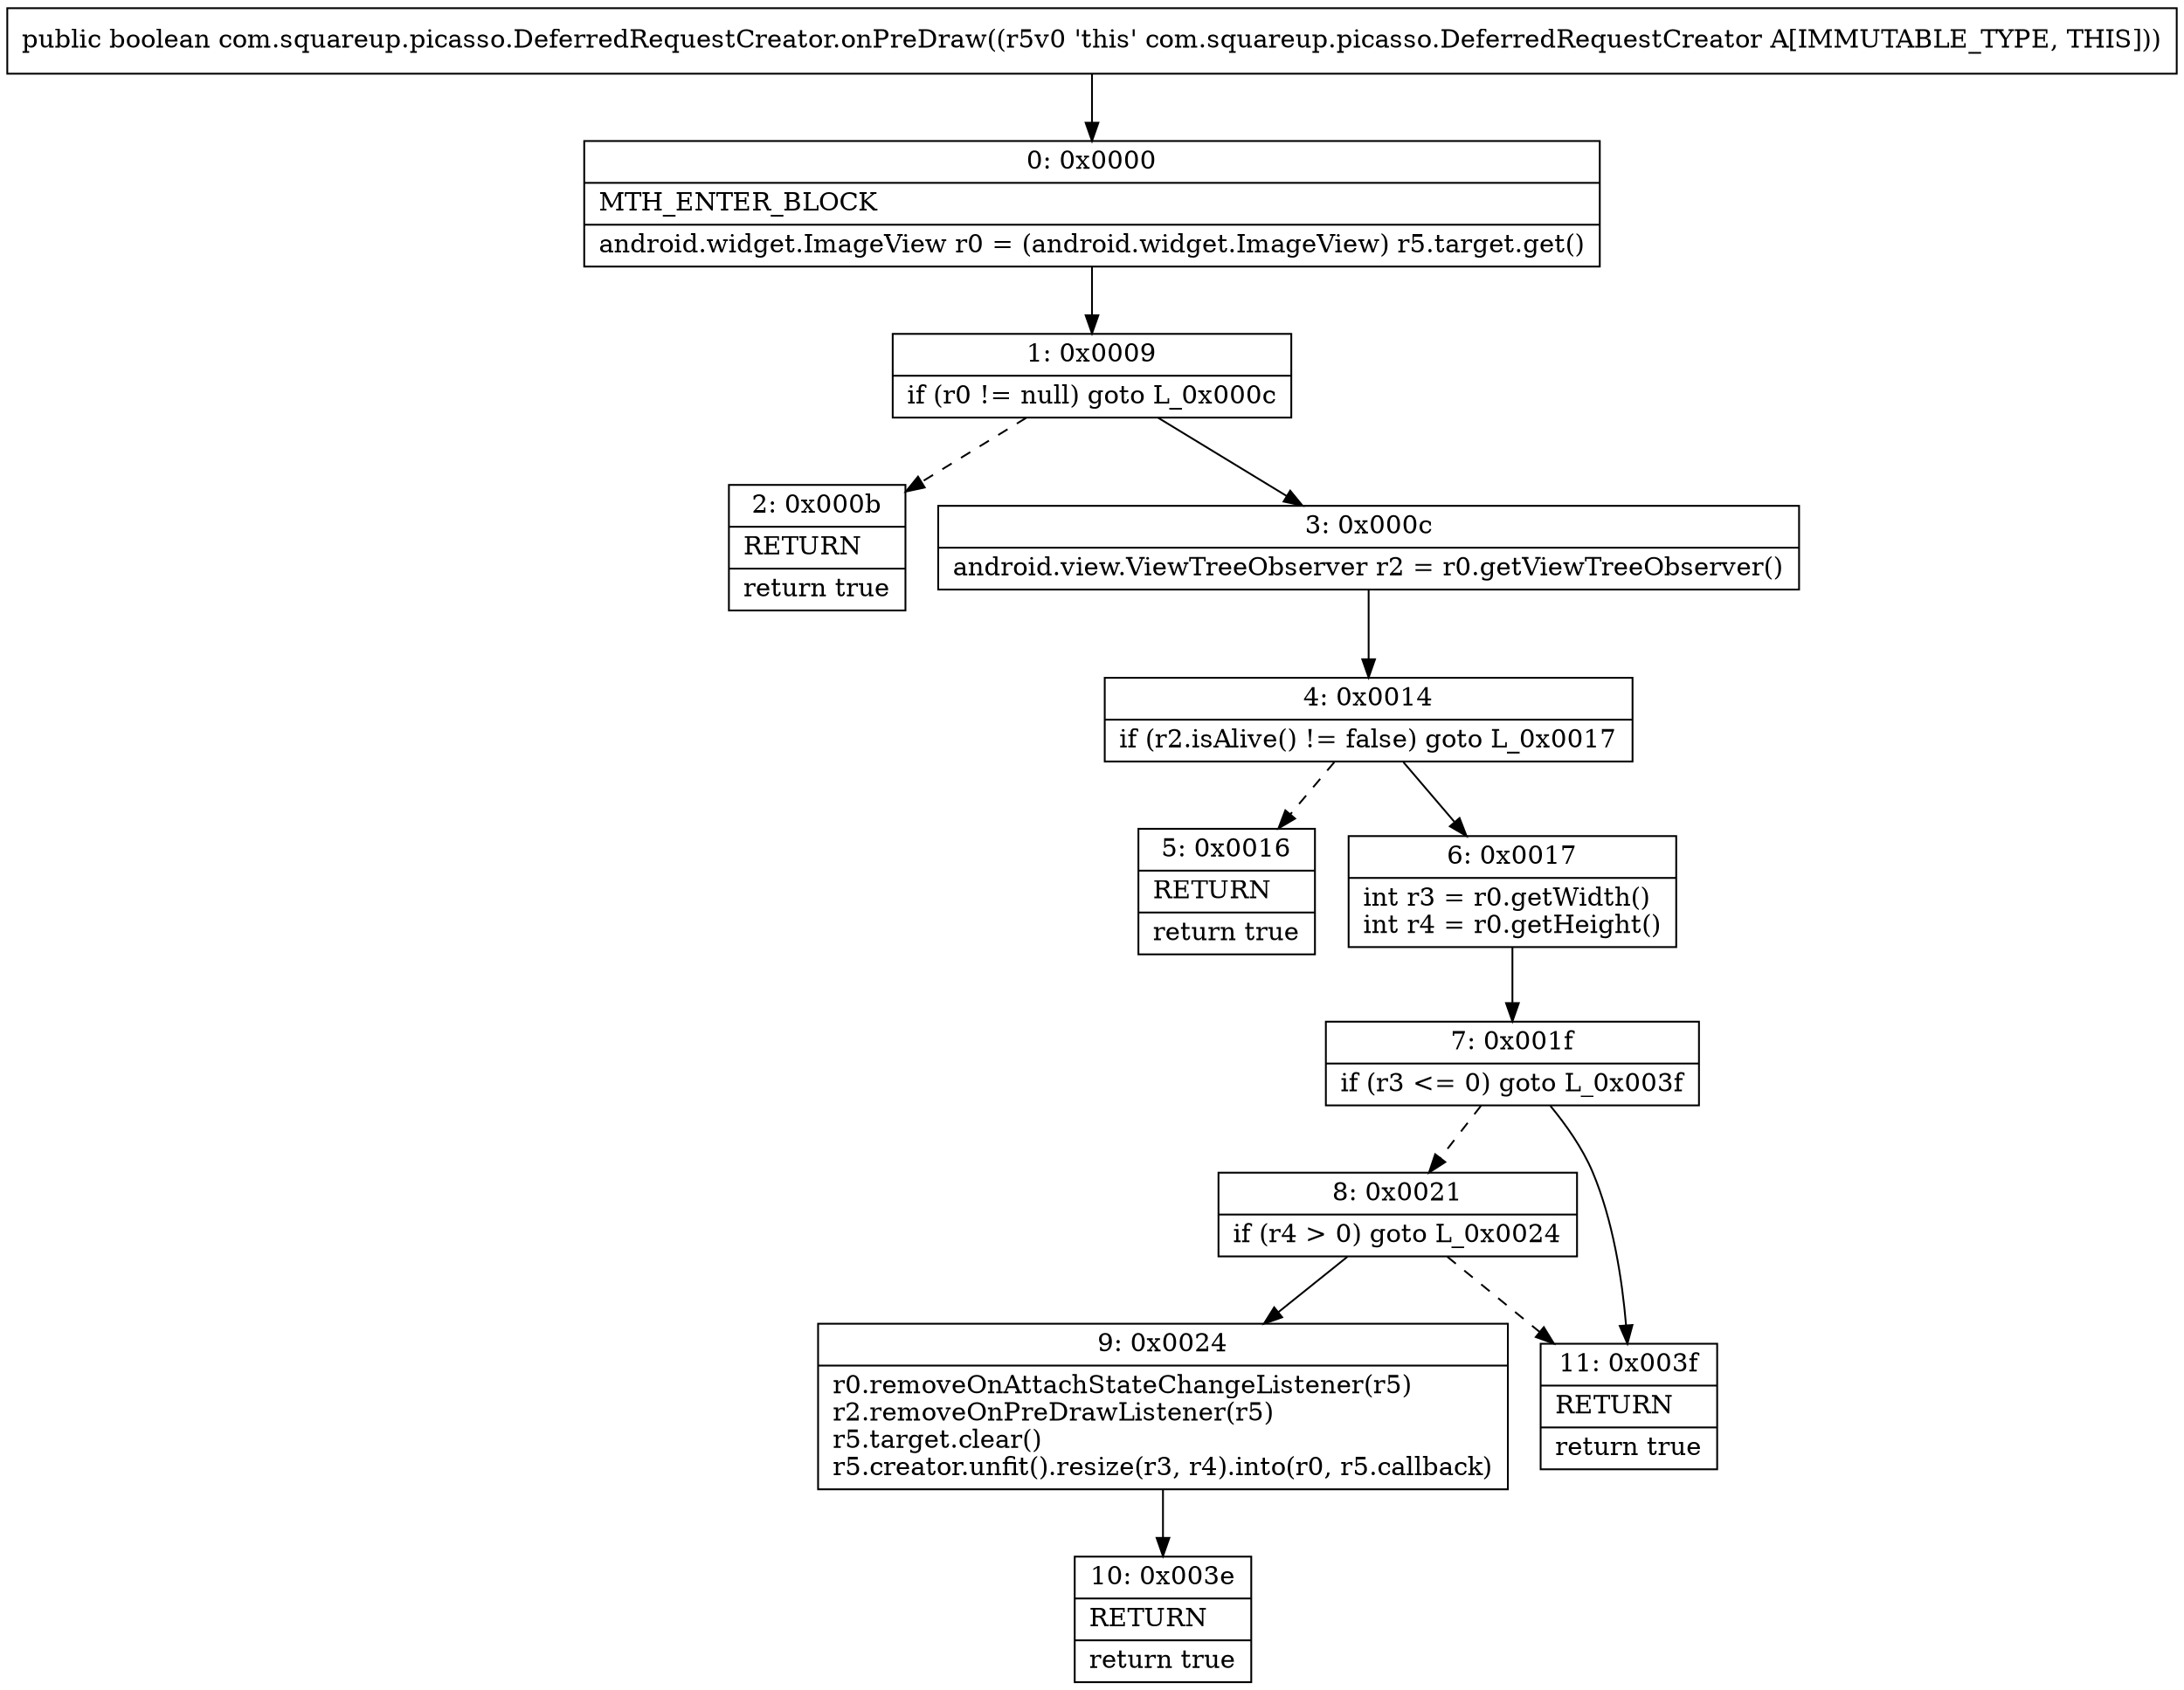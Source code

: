 digraph "CFG forcom.squareup.picasso.DeferredRequestCreator.onPreDraw()Z" {
Node_0 [shape=record,label="{0\:\ 0x0000|MTH_ENTER_BLOCK\l|android.widget.ImageView r0 = (android.widget.ImageView) r5.target.get()\l}"];
Node_1 [shape=record,label="{1\:\ 0x0009|if (r0 != null) goto L_0x000c\l}"];
Node_2 [shape=record,label="{2\:\ 0x000b|RETURN\l|return true\l}"];
Node_3 [shape=record,label="{3\:\ 0x000c|android.view.ViewTreeObserver r2 = r0.getViewTreeObserver()\l}"];
Node_4 [shape=record,label="{4\:\ 0x0014|if (r2.isAlive() != false) goto L_0x0017\l}"];
Node_5 [shape=record,label="{5\:\ 0x0016|RETURN\l|return true\l}"];
Node_6 [shape=record,label="{6\:\ 0x0017|int r3 = r0.getWidth()\lint r4 = r0.getHeight()\l}"];
Node_7 [shape=record,label="{7\:\ 0x001f|if (r3 \<= 0) goto L_0x003f\l}"];
Node_8 [shape=record,label="{8\:\ 0x0021|if (r4 \> 0) goto L_0x0024\l}"];
Node_9 [shape=record,label="{9\:\ 0x0024|r0.removeOnAttachStateChangeListener(r5)\lr2.removeOnPreDrawListener(r5)\lr5.target.clear()\lr5.creator.unfit().resize(r3, r4).into(r0, r5.callback)\l}"];
Node_10 [shape=record,label="{10\:\ 0x003e|RETURN\l|return true\l}"];
Node_11 [shape=record,label="{11\:\ 0x003f|RETURN\l|return true\l}"];
MethodNode[shape=record,label="{public boolean com.squareup.picasso.DeferredRequestCreator.onPreDraw((r5v0 'this' com.squareup.picasso.DeferredRequestCreator A[IMMUTABLE_TYPE, THIS])) }"];
MethodNode -> Node_0;
Node_0 -> Node_1;
Node_1 -> Node_2[style=dashed];
Node_1 -> Node_3;
Node_3 -> Node_4;
Node_4 -> Node_5[style=dashed];
Node_4 -> Node_6;
Node_6 -> Node_7;
Node_7 -> Node_8[style=dashed];
Node_7 -> Node_11;
Node_8 -> Node_9;
Node_8 -> Node_11[style=dashed];
Node_9 -> Node_10;
}

